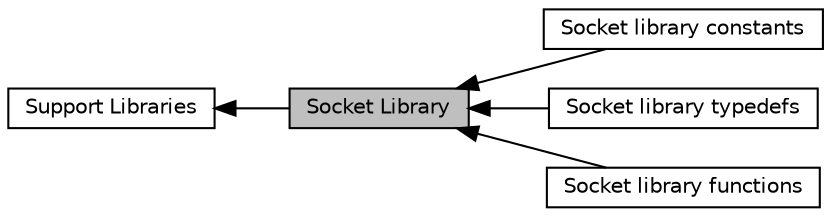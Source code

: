 digraph "Socket Library"
{
  edge [fontname="Helvetica",fontsize="10",labelfontname="Helvetica",labelfontsize="10"];
  node [fontname="Helvetica",fontsize="10",shape=record];
  rankdir=LR;
  Node1 [label="Support Libraries",height=0.2,width=0.4,color="black", fillcolor="white", style="filled",URL="$group__support.html"];
  Node2 [label="Socket library constants",height=0.2,width=0.4,color="black", fillcolor="white", style="filled",URL="$group__socketlib__constants.html"];
  Node0 [label="Socket Library",height=0.2,width=0.4,color="black", fillcolor="grey75", style="filled", fontcolor="black"];
  Node3 [label="Socket library typedefs",height=0.2,width=0.4,color="black", fillcolor="white", style="filled",URL="$group__socketlib__typedefs.html"];
  Node4 [label="Socket library functions",height=0.2,width=0.4,color="black", fillcolor="white", style="filled",URL="$group__socketlib__functions.html"];
  Node1->Node0 [shape=plaintext, dir="back", style="solid"];
  Node0->Node2 [shape=plaintext, dir="back", style="solid"];
  Node0->Node3 [shape=plaintext, dir="back", style="solid"];
  Node0->Node4 [shape=plaintext, dir="back", style="solid"];
}
